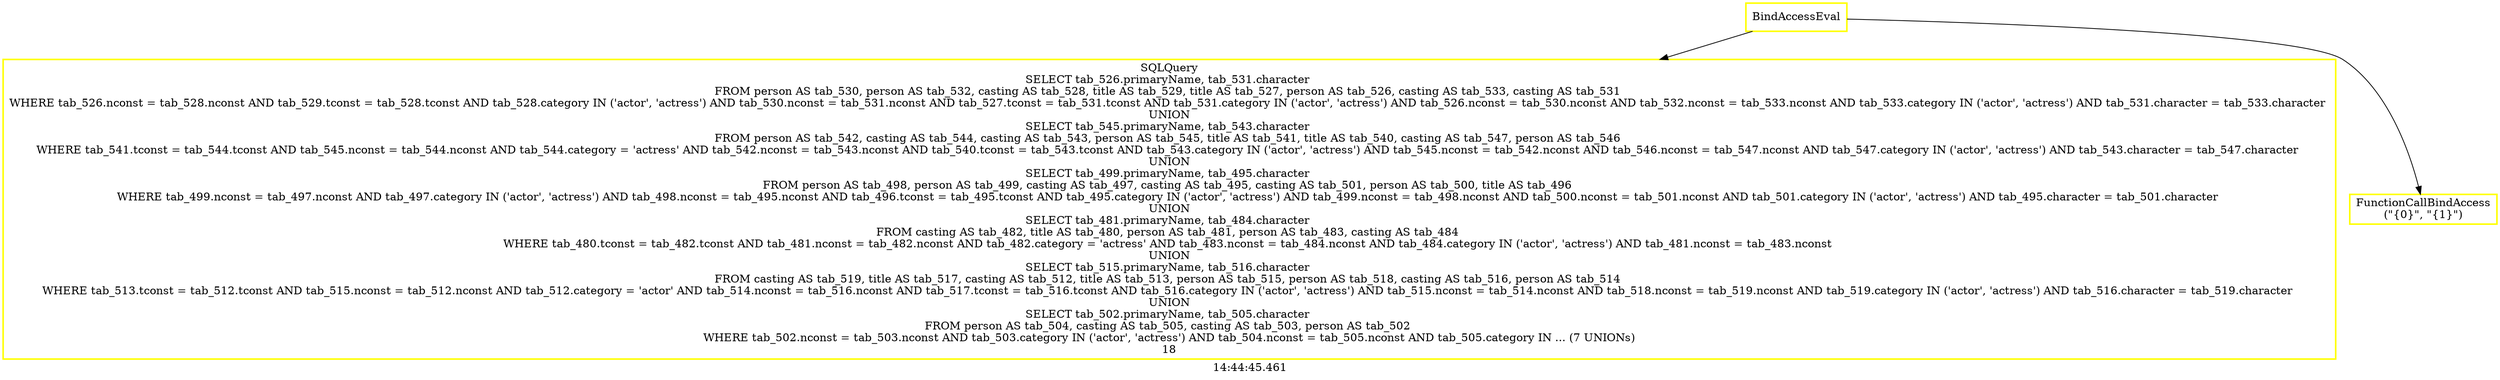 digraph  g{ graph[label = "14:44:45.461"]
node [shape=rectangle, color=black, fontcolor=black, style=bold] edge [color=black] 0 [label="BindAccessEval", color = yellow] ; 
1 [label="SQLQuery
SELECT tab_526.primaryName, tab_531.character 
FROM person AS tab_530, person AS tab_532, casting AS tab_528, title AS tab_529, title AS tab_527, person AS tab_526, casting AS tab_533, casting AS tab_531 
WHERE tab_526.nconst = tab_528.nconst AND tab_529.tconst = tab_528.tconst AND tab_528.category IN ('actor', 'actress') AND tab_530.nconst = tab_531.nconst AND tab_527.tconst = tab_531.tconst AND tab_531.category IN ('actor', 'actress') AND tab_526.nconst = tab_530.nconst AND tab_532.nconst = tab_533.nconst AND tab_533.category IN ('actor', 'actress') AND tab_531.character = tab_533.character 
UNION
SELECT tab_545.primaryName, tab_543.character 
FROM person AS tab_542, casting AS tab_544, casting AS tab_543, person AS tab_545, title AS tab_541, title AS tab_540, casting AS tab_547, person AS tab_546 
WHERE tab_541.tconst = tab_544.tconst AND tab_545.nconst = tab_544.nconst AND tab_544.category = 'actress' AND tab_542.nconst = tab_543.nconst AND tab_540.tconst = tab_543.tconst AND tab_543.category IN ('actor', 'actress') AND tab_545.nconst = tab_542.nconst AND tab_546.nconst = tab_547.nconst AND tab_547.category IN ('actor', 'actress') AND tab_543.character = tab_547.character 
UNION
SELECT tab_499.primaryName, tab_495.character 
FROM person AS tab_498, person AS tab_499, casting AS tab_497, casting AS tab_495, casting AS tab_501, person AS tab_500, title AS tab_496 
WHERE tab_499.nconst = tab_497.nconst AND tab_497.category IN ('actor', 'actress') AND tab_498.nconst = tab_495.nconst AND tab_496.tconst = tab_495.tconst AND tab_495.category IN ('actor', 'actress') AND tab_499.nconst = tab_498.nconst AND tab_500.nconst = tab_501.nconst AND tab_501.category IN ('actor', 'actress') AND tab_495.character = tab_501.character 
UNION
SELECT tab_481.primaryName, tab_484.character 
FROM casting AS tab_482, title AS tab_480, person AS tab_481, person AS tab_483, casting AS tab_484 
WHERE tab_480.tconst = tab_482.tconst AND tab_481.nconst = tab_482.nconst AND tab_482.category = 'actress' AND tab_483.nconst = tab_484.nconst AND tab_484.category IN ('actor', 'actress') AND tab_481.nconst = tab_483.nconst 
UNION
SELECT tab_515.primaryName, tab_516.character 
FROM casting AS tab_519, title AS tab_517, casting AS tab_512, title AS tab_513, person AS tab_515, person AS tab_518, casting AS tab_516, person AS tab_514 
WHERE tab_513.tconst = tab_512.tconst AND tab_515.nconst = tab_512.nconst AND tab_512.category = 'actor' AND tab_514.nconst = tab_516.nconst AND tab_517.tconst = tab_516.tconst AND tab_516.category IN ('actor', 'actress') AND tab_515.nconst = tab_514.nconst AND tab_518.nconst = tab_519.nconst AND tab_519.category IN ('actor', 'actress') AND tab_516.character = tab_519.character 
UNION
SELECT tab_502.primaryName, tab_505.character 
FROM person AS tab_504, casting AS tab_505, casting AS tab_503, person AS tab_502 
WHERE tab_502.nconst = tab_503.nconst AND tab_503.category IN ('actor', 'actress') AND tab_504.nconst = tab_505.nconst AND tab_505.category IN ... (7 UNIONs)
18", color = yellow] ; 
0 -> 1 ; 
2 [label="FunctionCallBindAccess
(\"{0}\", \"{1}\")", color = yellow] ; 
0 -> 2 ; 
}

